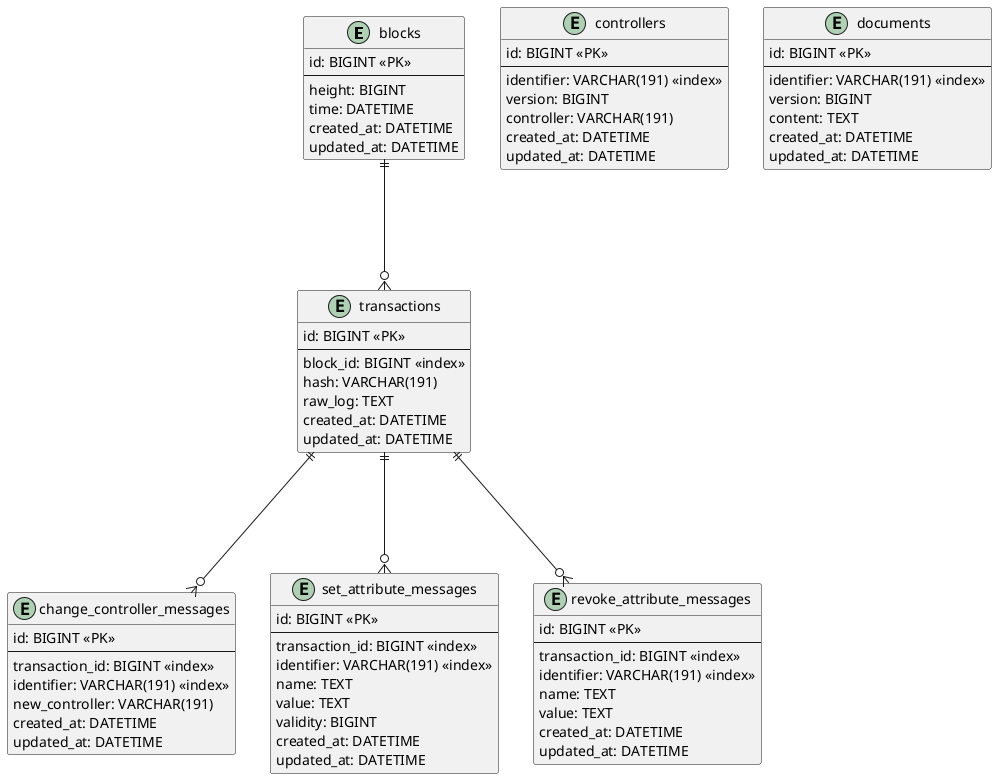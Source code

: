 @startuml

entity blocks {
  id: BIGINT <<PK>>
  --
  height: BIGINT
  time: DATETIME
  created_at: DATETIME
  updated_at: DATETIME
}

entity transactions {
  id: BIGINT <<PK>>
  --
  block_id: BIGINT <<index>>
  hash: VARCHAR(191)
  raw_log: TEXT
  created_at: DATETIME
  updated_at: DATETIME
}

entity change_controller_messages {
  id: BIGINT <<PK>>
  --
  transaction_id: BIGINT <<index>>
  identifier: VARCHAR(191) <<index>>
  new_controller: VARCHAR(191)
  created_at: DATETIME
  updated_at: DATETIME
}

entity set_attribute_messages {
  id: BIGINT <<PK>>
  --
  transaction_id: BIGINT <<index>>
  identifier: VARCHAR(191) <<index>>
  name: TEXT
  value: TEXT
  validity: BIGINT
  created_at: DATETIME
  updated_at: DATETIME
}

entity revoke_attribute_messages {
  id: BIGINT <<PK>>
  --
  transaction_id: BIGINT <<index>>
  identifier: VARCHAR(191) <<index>>
  name: TEXT
  value: TEXT
  created_at: DATETIME
  updated_at: DATETIME
}

entity controllers { 
  id: BIGINT <<PK>>
  --
  identifier: VARCHAR(191) <<index>>
  version: BIGINT
  controller: VARCHAR(191)
  created_at: DATETIME
  updated_at: DATETIME
}

entity documents {
  id: BIGINT <<PK>>
  --
  identifier: VARCHAR(191) <<index>>
  version: BIGINT
  content: TEXT
  created_at: DATETIME
  updated_at: DATETIME
}

blocks ||---o{ transactions
transactions ||---o{ change_controller_messages
transactions ||---o{ set_attribute_messages
transactions ||---o{ revoke_attribute_messages

@enduml